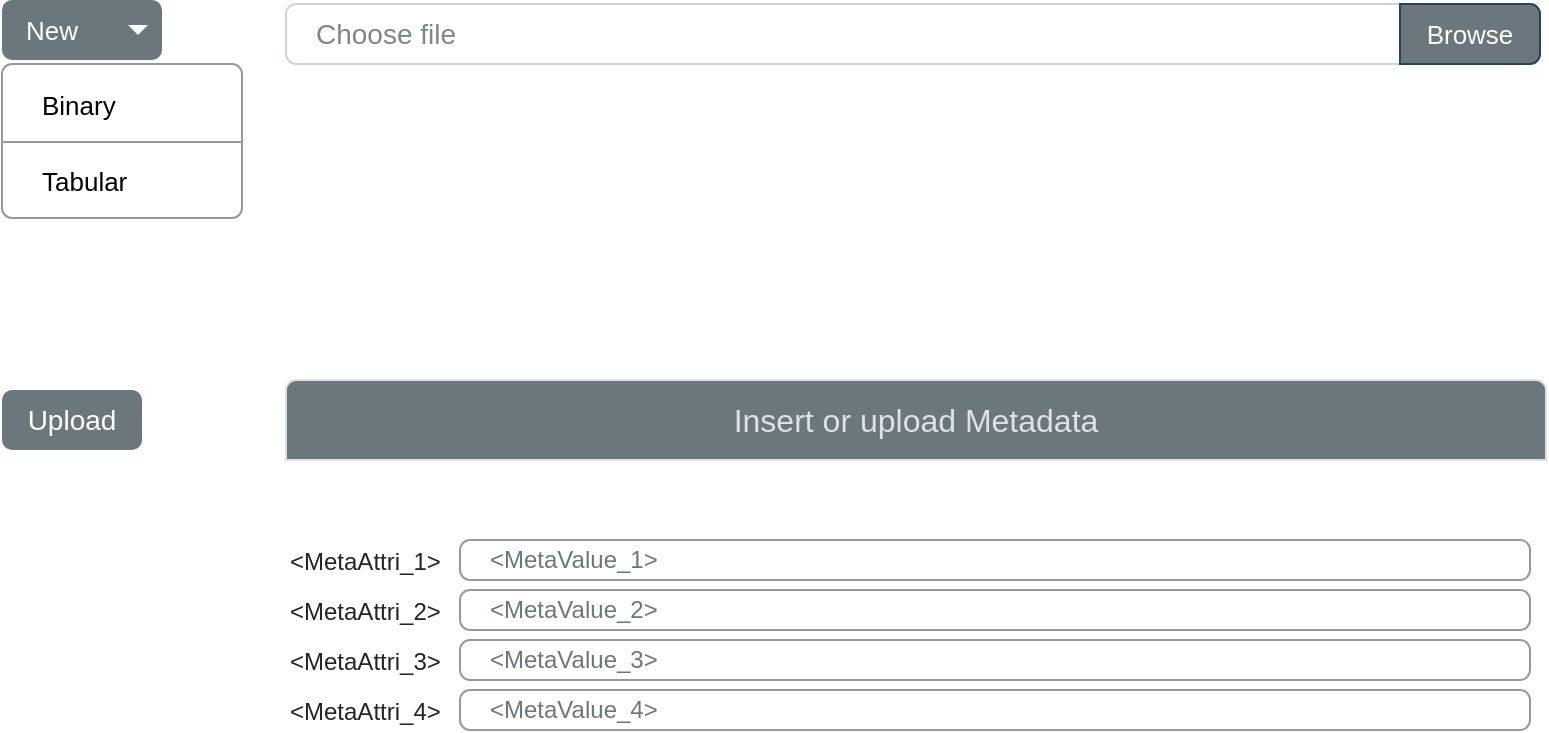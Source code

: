 <mxfile version="16.2.4" type="github">
  <diagram id="N0AUgcmTbGkNC3BxYgMO" name="Page-1">
    <mxGraphModel dx="1422" dy="762" grid="1" gridSize="10" guides="1" tooltips="1" connect="1" arrows="1" fold="1" page="1" pageScale="1" pageWidth="827" pageHeight="1169" math="0" shadow="0">
      <root>
        <mxCell id="0" />
        <mxCell id="1" parent="0" />
        <mxCell id="MxBJ1zMMHjyBSrrAAL6q-1" value="&lt;font style=&quot;font-size: 13px&quot;&gt;New&lt;/font&gt;" style="html=1;shadow=0;dashed=0;shape=mxgraph.bootstrap.rrect;rSize=5;strokeColor=none;strokeWidth=1;fillColor=#6C767D;fontColor=#ffffff;whiteSpace=wrap;align=left;verticalAlign=middle;fontStyle=0;fontSize=14;spacingLeft=10;" vertex="1" parent="1">
          <mxGeometry x="18" y="50" width="80" height="30" as="geometry" />
        </mxCell>
        <mxCell id="MxBJ1zMMHjyBSrrAAL6q-2" value="" style="shape=triangle;direction=south;fillColor=#ffffff;strokeColor=none;perimeter=none;" vertex="1" parent="MxBJ1zMMHjyBSrrAAL6q-1">
          <mxGeometry x="1" y="0.5" width="10" height="5" relative="1" as="geometry">
            <mxPoint x="-17" y="-2.5" as="offset" />
          </mxGeometry>
        </mxCell>
        <mxCell id="MxBJ1zMMHjyBSrrAAL6q-3" value="" style="html=1;shadow=0;dashed=0;shape=mxgraph.bootstrap.rrect;rSize=5;fillColor=#ffffff;strokeColor=#999999;" vertex="1" parent="1">
          <mxGeometry x="18" y="82" width="120" height="77" as="geometry" />
        </mxCell>
        <mxCell id="MxBJ1zMMHjyBSrrAAL6q-4" value="Binary" style="fillColor=none;strokeColor=none;align=left;spacing=20;fontSize=13;" vertex="1" parent="MxBJ1zMMHjyBSrrAAL6q-3">
          <mxGeometry width="120" height="30" relative="1" as="geometry">
            <mxPoint y="5" as="offset" />
          </mxGeometry>
        </mxCell>
        <mxCell id="MxBJ1zMMHjyBSrrAAL6q-5" value="Tabular" style="fillColor=none;strokeColor=none;align=left;spacing=20;fontSize=13;" vertex="1" parent="MxBJ1zMMHjyBSrrAAL6q-3">
          <mxGeometry width="120" height="30" relative="1" as="geometry">
            <mxPoint y="43" as="offset" />
          </mxGeometry>
        </mxCell>
        <mxCell id="MxBJ1zMMHjyBSrrAAL6q-13" value="" style="shape=line;strokeColor=#999999;perimeter=none;resizeWidth=1;" vertex="1" parent="MxBJ1zMMHjyBSrrAAL6q-3">
          <mxGeometry width="120" height="10" relative="1" as="geometry">
            <mxPoint y="34" as="offset" />
          </mxGeometry>
        </mxCell>
        <mxCell id="MxBJ1zMMHjyBSrrAAL6q-33" value="Choose file" style="html=1;shadow=0;dashed=0;shape=mxgraph.bootstrap.rrect;rSize=5;strokeColor=#CED4DA;html=1;whiteSpace=wrap;fillColor=#FFFFFF;fontColor=#7D868C;align=left;spacingLeft=0;spacing=15;fontSize=14;" vertex="1" parent="1">
          <mxGeometry x="160" y="52" width="627" height="30" as="geometry" />
        </mxCell>
        <mxCell id="MxBJ1zMMHjyBSrrAAL6q-34" value="&lt;font style=&quot;font-size: 13px&quot; color=&quot;#ffffff&quot;&gt;Browse&lt;/font&gt;" style="html=1;shadow=0;dashed=0;shape=mxgraph.bootstrap.rightButton;strokeColor=#23445d;fillColor=#6C767D;rSize=5;perimeter=none;whiteSpace=wrap;resizeHeight=1;fontSize=14;" vertex="1" parent="MxBJ1zMMHjyBSrrAAL6q-33">
          <mxGeometry x="1" width="70" height="30" relative="1" as="geometry">
            <mxPoint x="-70" as="offset" />
          </mxGeometry>
        </mxCell>
        <mxCell id="MxBJ1zMMHjyBSrrAAL6q-41" value="&lt;MetaAttri_1&gt;" style="fillColor=none;strokeColor=none;align=left;fontSize=12;fontColor=#212529;" vertex="1" parent="1">
          <mxGeometry x="160" y="320" width="82" height="20" as="geometry" />
        </mxCell>
        <mxCell id="MxBJ1zMMHjyBSrrAAL6q-42" value="&amp;lt;MetaValue_1&amp;gt;" style="html=1;shadow=0;dashed=0;shape=mxgraph.bootstrap.rrect;rSize=5;fillColor=none;strokeColor=#999999;align=left;spacing=15;fontSize=12;fontColor=#6C767D;" vertex="1" parent="1">
          <mxGeometry x="247" y="320" width="535" height="20" as="geometry" />
        </mxCell>
        <mxCell id="MxBJ1zMMHjyBSrrAAL6q-48" value="Upload" style="html=1;shadow=0;dashed=0;shape=mxgraph.bootstrap.rrect;rSize=5;strokeColor=none;strokeWidth=1;fillColor=#6C767D;fontColor=#FFFFFF;whiteSpace=wrap;align=center;verticalAlign=middle;spacingLeft=0;fontStyle=0;fontSize=14;spacing=5;fontFamily=Helvetica;" vertex="1" parent="1">
          <mxGeometry x="18" y="245" width="70" height="30" as="geometry" />
        </mxCell>
        <mxCell id="MxBJ1zMMHjyBSrrAAL6q-49" value="&lt;MetaAttri_2&gt;" style="fillColor=none;strokeColor=none;align=left;fontSize=12;fontColor=#212529;" vertex="1" parent="1">
          <mxGeometry x="160" y="345" width="82" height="20" as="geometry" />
        </mxCell>
        <mxCell id="MxBJ1zMMHjyBSrrAAL6q-50" value="&amp;lt;MetaValue_2&amp;gt;" style="html=1;shadow=0;dashed=0;shape=mxgraph.bootstrap.rrect;rSize=5;fillColor=none;strokeColor=#999999;align=left;spacing=15;fontSize=12;fontColor=#6C767D;" vertex="1" parent="1">
          <mxGeometry x="247" y="345" width="535" height="20" as="geometry" />
        </mxCell>
        <mxCell id="MxBJ1zMMHjyBSrrAAL6q-51" value="&lt;MetaAttri_3&gt;" style="fillColor=none;strokeColor=none;align=left;fontSize=12;fontColor=#212529;" vertex="1" parent="1">
          <mxGeometry x="160" y="370" width="82" height="20" as="geometry" />
        </mxCell>
        <mxCell id="MxBJ1zMMHjyBSrrAAL6q-52" value="&amp;lt;MetaValue_3&amp;gt;" style="html=1;shadow=0;dashed=0;shape=mxgraph.bootstrap.rrect;rSize=5;fillColor=none;strokeColor=#999999;align=left;spacing=15;fontSize=12;fontColor=#6C767D;" vertex="1" parent="1">
          <mxGeometry x="247" y="370" width="535" height="20" as="geometry" />
        </mxCell>
        <mxCell id="MxBJ1zMMHjyBSrrAAL6q-53" value="&lt;MetaAttri_4&gt;" style="fillColor=none;strokeColor=none;align=left;fontSize=12;fontColor=#212529;" vertex="1" parent="1">
          <mxGeometry x="160" y="395" width="82" height="20" as="geometry" />
        </mxCell>
        <mxCell id="MxBJ1zMMHjyBSrrAAL6q-54" value="&amp;lt;MetaValue_4&amp;gt;" style="html=1;shadow=0;dashed=0;shape=mxgraph.bootstrap.rrect;rSize=5;fillColor=none;strokeColor=#999999;align=left;spacing=15;fontSize=12;fontColor=#6C767D;" vertex="1" parent="1">
          <mxGeometry x="247" y="395" width="535" height="20" as="geometry" />
        </mxCell>
        <mxCell id="MxBJ1zMMHjyBSrrAAL6q-57" value="&lt;font style=&quot;font-size: 16px&quot;&gt;Insert or upload Metadata&lt;/font&gt;" style="html=1;shadow=0;dashed=0;shape=mxgraph.bootstrap.topButton;rSize=5;perimeter=none;whiteSpace=wrap;fillColor=#6C767D;strokeColor=#DFDFDF;fontColor=#DEE2E6;resizeWidth=1;fontSize=18;" vertex="1" parent="1">
          <mxGeometry x="160" y="240" width="630" height="40" as="geometry" />
        </mxCell>
      </root>
    </mxGraphModel>
  </diagram>
</mxfile>
